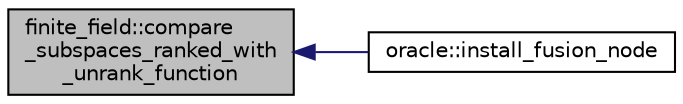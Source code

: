 digraph "finite_field::compare_subspaces_ranked_with_unrank_function"
{
  edge [fontname="Helvetica",fontsize="10",labelfontname="Helvetica",labelfontsize="10"];
  node [fontname="Helvetica",fontsize="10",shape=record];
  rankdir="LR";
  Node1993 [label="finite_field::compare\l_subspaces_ranked_with\l_unrank_function",height=0.2,width=0.4,color="black", fillcolor="grey75", style="filled", fontcolor="black"];
  Node1993 -> Node1994 [dir="back",color="midnightblue",fontsize="10",style="solid",fontname="Helvetica"];
  Node1994 [label="oracle::install_fusion_node",height=0.2,width=0.4,color="black", fillcolor="white", style="filled",URL="$d7/da7/classoracle.html#a8375f717ccaea657f03f4d03fa68a9a2"];
}
